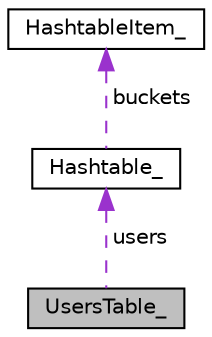 digraph "UsersTable_"
{
  edge [fontname="Helvetica",fontsize="10",labelfontname="Helvetica",labelfontsize="10"];
  node [fontname="Helvetica",fontsize="10",shape=record];
  Node1 [label="UsersTable_",height=0.2,width=0.4,color="black", fillcolor="grey75", style="filled", fontcolor="black"];
  Node2 -> Node1 [dir="back",color="darkorchid3",fontsize="10",style="dashed",label=" users" ,fontname="Helvetica"];
  Node2 [label="Hashtable_",height=0.2,width=0.4,color="black", fillcolor="white", style="filled",URL="$structHashtable__.html"];
  Node3 -> Node2 [dir="back",color="darkorchid3",fontsize="10",style="dashed",label=" buckets" ,fontname="Helvetica"];
  Node3 [label="HashtableItem_",height=0.2,width=0.4,color="black", fillcolor="white", style="filled",URL="$structHashtableItem__.html"];
}
